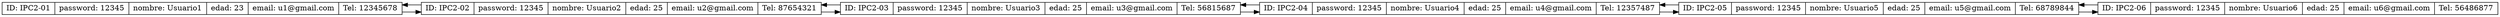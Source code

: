 digraph G {
  rankdir=LR;
  node [shape = record, height = .1]
node0 [label = "{ID: IPC2-01|password: 12345|nombre: Usuario1|edad: 23|email: u1@gmail.com|Tel: 12345678}"];
node1 [label = "{ID: IPC2-02|password: 12345|nombre: Usuario2|edad: 25|email: u2@gmail.com|Tel: 87654321}"];
node2 [label = "{ID: IPC2-03|password: 12345|nombre: Usuario3|edad: 25|email: u3@gmail.com|Tel: 56815687}"];
node3 [label = "{ID: IPC2-04|password: 12345|nombre: Usuario4|edad: 25|email: u4@gmail.com|Tel: 12357487}"];
node4 [label = "{ID: IPC2-05|password: 12345|nombre: Usuario5|edad: 25|email: u5@gmail.com|Tel: 68789844}"];
node5 [label = "{ID: IPC2-06|password: 12345|nombre: Usuario6|edad: 25|email: u6@gmail.com|Tel: 56486877}"];
node0:f2 -> node1:f1;
node1:f1 -> node0:f2;
node1:f2 -> node2:f1;
node2:f1 -> node1:f2;
node2:f2 -> node3:f1;
node3:f1 -> node2:f2;
node3:f2 -> node4:f1;
node4:f1 -> node3:f2;
node4:f2 -> node5:f1;
node5:f1 -> node4:f2;
}